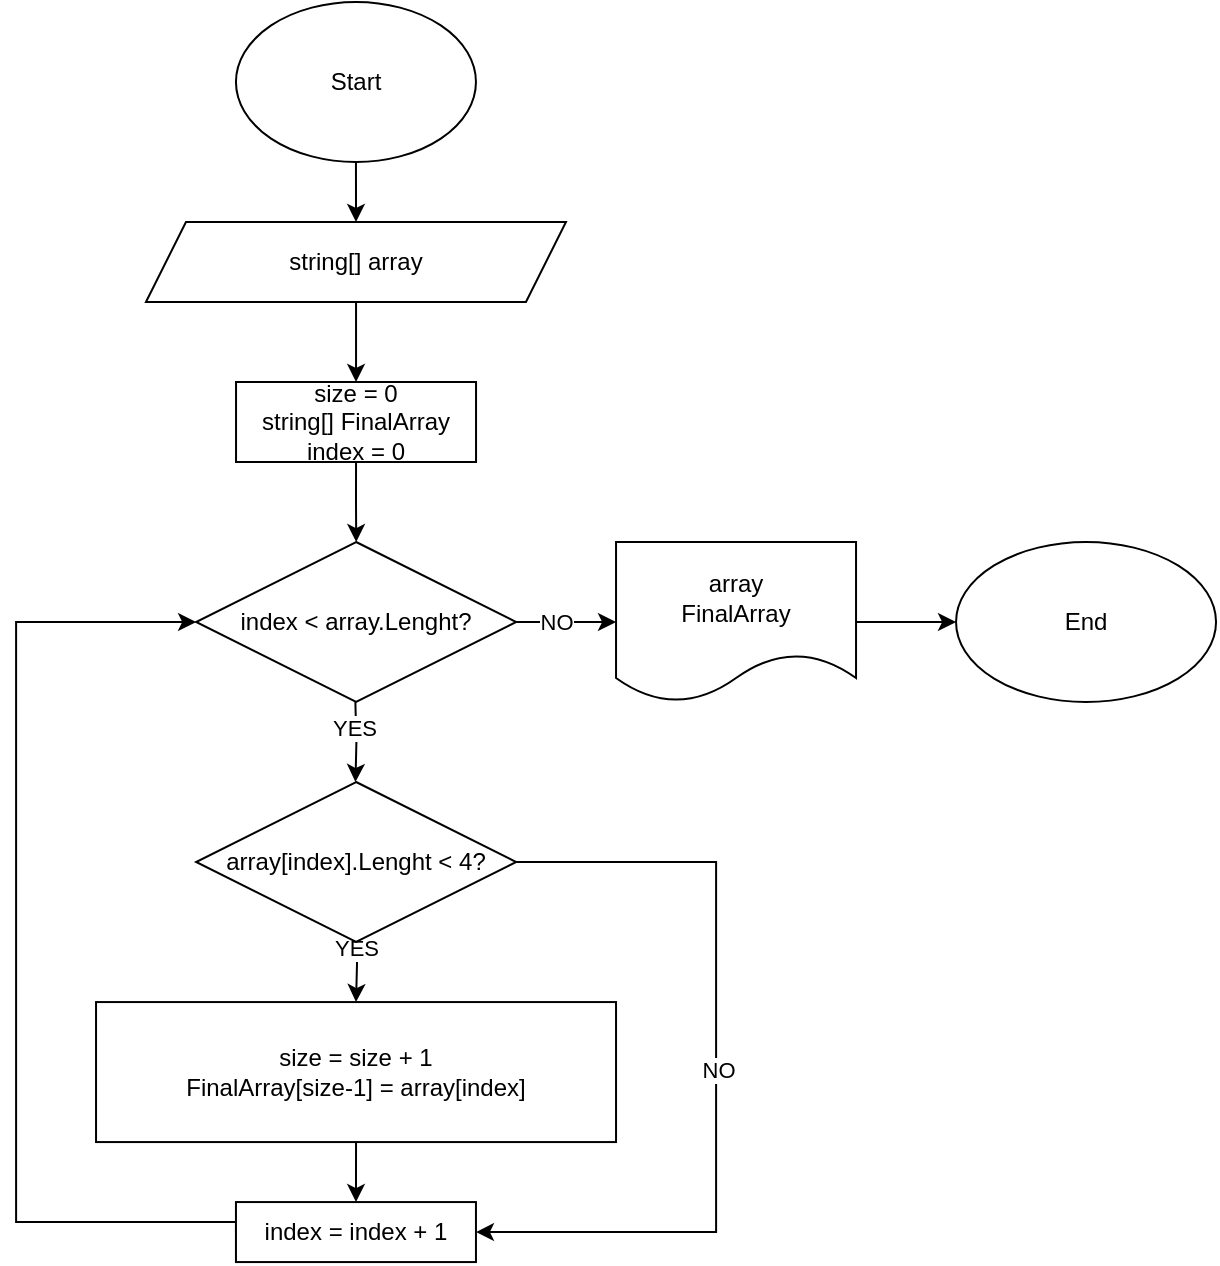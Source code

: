 <mxfile version="24.3.1" type="device">
  <diagram name="Страница — 1" id="b9M6IDYRh0MHp6kh6aVx">
    <mxGraphModel dx="1232" dy="1098" grid="1" gridSize="10" guides="1" tooltips="1" connect="1" arrows="1" fold="1" page="1" pageScale="1" pageWidth="827" pageHeight="1169" math="0" shadow="0">
      <root>
        <mxCell id="0" />
        <mxCell id="1" parent="0" />
        <mxCell id="GWCbP-KEdxwGJcEZZ_Bn-3" value="" style="edgeStyle=orthogonalEdgeStyle;rounded=0;orthogonalLoop=1;jettySize=auto;html=1;" parent="1" source="GWCbP-KEdxwGJcEZZ_Bn-1" target="GWCbP-KEdxwGJcEZZ_Bn-2" edge="1">
          <mxGeometry relative="1" as="geometry" />
        </mxCell>
        <mxCell id="GWCbP-KEdxwGJcEZZ_Bn-1" value="Start" style="ellipse;whiteSpace=wrap;html=1;" parent="1" vertex="1">
          <mxGeometry x="222.98" y="130" width="120" height="80" as="geometry" />
        </mxCell>
        <mxCell id="GWCbP-KEdxwGJcEZZ_Bn-5" value="" style="edgeStyle=orthogonalEdgeStyle;rounded=0;orthogonalLoop=1;jettySize=auto;html=1;entryX=0.5;entryY=0;entryDx=0;entryDy=0;" parent="1" source="GWCbP-KEdxwGJcEZZ_Bn-2" target="AnwCroiLNOUmi8l1Znq_-7" edge="1">
          <mxGeometry relative="1" as="geometry">
            <mxPoint x="282.98" y="300" as="targetPoint" />
          </mxGeometry>
        </mxCell>
        <mxCell id="GWCbP-KEdxwGJcEZZ_Bn-2" value="string[] array" style="shape=parallelogram;perimeter=parallelogramPerimeter;whiteSpace=wrap;html=1;fixedSize=1;" parent="1" vertex="1">
          <mxGeometry x="177.98" y="240" width="210" height="40" as="geometry" />
        </mxCell>
        <mxCell id="AnwCroiLNOUmi8l1Znq_-6" value="" style="edgeStyle=orthogonalEdgeStyle;rounded=0;orthogonalLoop=1;jettySize=auto;html=1;exitX=0.5;exitY=1;exitDx=0;exitDy=0;" edge="1" parent="1" source="AnwCroiLNOUmi8l1Znq_-7" target="AnwCroiLNOUmi8l1Znq_-12">
          <mxGeometry relative="1" as="geometry" />
        </mxCell>
        <mxCell id="AnwCroiLNOUmi8l1Znq_-7" value="size = 0&lt;div&gt;string[] FinalArray&lt;br&gt;index = 0&lt;/div&gt;" style="whiteSpace=wrap;html=1;" vertex="1" parent="1">
          <mxGeometry x="223.02" y="320" width="120" height="40" as="geometry" />
        </mxCell>
        <mxCell id="AnwCroiLNOUmi8l1Znq_-8" value="" style="edgeStyle=orthogonalEdgeStyle;rounded=0;orthogonalLoop=1;jettySize=auto;html=1;entryX=0.5;entryY=0;entryDx=0;entryDy=0;" edge="1" parent="1" target="AnwCroiLNOUmi8l1Znq_-14">
          <mxGeometry relative="1" as="geometry">
            <mxPoint x="283.02" y="625.043" as="targetPoint" />
            <mxPoint x="283.02" y="590.003" as="sourcePoint" />
          </mxGeometry>
        </mxCell>
        <mxCell id="AnwCroiLNOUmi8l1Znq_-9" value="YES" style="edgeLabel;html=1;align=center;verticalAlign=middle;resizable=0;points=[];" connectable="0" vertex="1" parent="AnwCroiLNOUmi8l1Znq_-8">
          <mxGeometry x="-0.378" y="-1" relative="1" as="geometry">
            <mxPoint as="offset" />
          </mxGeometry>
        </mxCell>
        <mxCell id="AnwCroiLNOUmi8l1Znq_-10" value="" style="edgeStyle=orthogonalEdgeStyle;rounded=0;orthogonalLoop=1;jettySize=auto;html=1;" edge="1" parent="1" source="AnwCroiLNOUmi8l1Znq_-12" target="AnwCroiLNOUmi8l1Znq_-18">
          <mxGeometry relative="1" as="geometry" />
        </mxCell>
        <mxCell id="AnwCroiLNOUmi8l1Znq_-11" value="NO" style="edgeLabel;html=1;align=center;verticalAlign=middle;resizable=0;points=[];" connectable="0" vertex="1" parent="AnwCroiLNOUmi8l1Znq_-10">
          <mxGeometry x="0.087" y="1" relative="1" as="geometry">
            <mxPoint x="-7" y="1" as="offset" />
          </mxGeometry>
        </mxCell>
        <mxCell id="AnwCroiLNOUmi8l1Znq_-12" value="index &amp;lt; array.Lenght?" style="rhombus;whiteSpace=wrap;html=1;" vertex="1" parent="1">
          <mxGeometry x="203.06" y="400" width="160" height="80" as="geometry" />
        </mxCell>
        <mxCell id="AnwCroiLNOUmi8l1Znq_-13" value="" style="edgeStyle=orthogonalEdgeStyle;rounded=0;orthogonalLoop=1;jettySize=auto;html=1;exitX=0.5;exitY=1;exitDx=0;exitDy=0;" edge="1" parent="1" source="AnwCroiLNOUmi8l1Znq_-14" target="AnwCroiLNOUmi8l1Znq_-16">
          <mxGeometry relative="1" as="geometry">
            <mxPoint x="283.02" y="710.03" as="sourcePoint" />
          </mxGeometry>
        </mxCell>
        <mxCell id="AnwCroiLNOUmi8l1Znq_-14" value="size = size + 1&lt;div&gt;FinalArray[size-1] = array[index]&lt;/div&gt;" style="whiteSpace=wrap;html=1;" vertex="1" parent="1">
          <mxGeometry x="153.02" y="630.03" width="260" height="70" as="geometry" />
        </mxCell>
        <mxCell id="AnwCroiLNOUmi8l1Znq_-15" style="edgeStyle=orthogonalEdgeStyle;rounded=0;orthogonalLoop=1;jettySize=auto;html=1;exitX=0;exitY=0.5;exitDx=0;exitDy=0;entryX=0;entryY=0.5;entryDx=0;entryDy=0;" edge="1" parent="1" source="AnwCroiLNOUmi8l1Znq_-16" target="AnwCroiLNOUmi8l1Znq_-12">
          <mxGeometry relative="1" as="geometry">
            <Array as="points">
              <mxPoint x="223.06" y="740" />
              <mxPoint x="113.06" y="740" />
              <mxPoint x="113.06" y="440" />
            </Array>
          </mxGeometry>
        </mxCell>
        <mxCell id="AnwCroiLNOUmi8l1Znq_-16" value="index = index + 1" style="whiteSpace=wrap;html=1;" vertex="1" parent="1">
          <mxGeometry x="222.98" y="730.03" width="120" height="30" as="geometry" />
        </mxCell>
        <mxCell id="AnwCroiLNOUmi8l1Znq_-17" value="" style="edgeStyle=orthogonalEdgeStyle;rounded=0;orthogonalLoop=1;jettySize=auto;html=1;" edge="1" parent="1" source="AnwCroiLNOUmi8l1Znq_-18" target="AnwCroiLNOUmi8l1Znq_-19">
          <mxGeometry relative="1" as="geometry" />
        </mxCell>
        <mxCell id="AnwCroiLNOUmi8l1Znq_-18" value="array&lt;div&gt;FinalArray&lt;/div&gt;" style="shape=document;whiteSpace=wrap;html=1;boundedLbl=1;" vertex="1" parent="1">
          <mxGeometry x="413.02" y="400" width="120" height="80" as="geometry" />
        </mxCell>
        <mxCell id="AnwCroiLNOUmi8l1Znq_-19" value="End" style="ellipse;whiteSpace=wrap;html=1;" vertex="1" parent="1">
          <mxGeometry x="583.02" y="400" width="130" height="80" as="geometry" />
        </mxCell>
        <mxCell id="AnwCroiLNOUmi8l1Znq_-23" style="edgeStyle=orthogonalEdgeStyle;rounded=0;orthogonalLoop=1;jettySize=auto;html=1;exitX=1;exitY=0.5;exitDx=0;exitDy=0;entryX=1;entryY=0.5;entryDx=0;entryDy=0;" edge="1" parent="1" source="AnwCroiLNOUmi8l1Znq_-20" target="AnwCroiLNOUmi8l1Znq_-16">
          <mxGeometry relative="1" as="geometry">
            <Array as="points">
              <mxPoint x="463.06" y="560" />
              <mxPoint x="463.06" y="745" />
            </Array>
          </mxGeometry>
        </mxCell>
        <mxCell id="AnwCroiLNOUmi8l1Znq_-24" value="NO" style="edgeLabel;html=1;align=center;verticalAlign=middle;resizable=0;points=[];" vertex="1" connectable="0" parent="AnwCroiLNOUmi8l1Znq_-23">
          <mxGeometry x="0.006" y="1" relative="1" as="geometry">
            <mxPoint as="offset" />
          </mxGeometry>
        </mxCell>
        <mxCell id="AnwCroiLNOUmi8l1Znq_-20" value="array[index].Lenght &amp;lt; 4?" style="rhombus;whiteSpace=wrap;html=1;" vertex="1" parent="1">
          <mxGeometry x="203.06" y="520" width="160" height="80" as="geometry" />
        </mxCell>
        <mxCell id="AnwCroiLNOUmi8l1Znq_-21" value="" style="edgeStyle=orthogonalEdgeStyle;rounded=0;orthogonalLoop=1;jettySize=auto;html=1;entryX=0.5;entryY=0;entryDx=0;entryDy=0;" edge="1" parent="1">
          <mxGeometry relative="1" as="geometry">
            <mxPoint x="282.73" y="520" as="targetPoint" />
            <mxPoint x="282.69" y="480.003" as="sourcePoint" />
          </mxGeometry>
        </mxCell>
        <mxCell id="AnwCroiLNOUmi8l1Znq_-22" value="YES" style="edgeLabel;html=1;align=center;verticalAlign=middle;resizable=0;points=[];" connectable="0" vertex="1" parent="AnwCroiLNOUmi8l1Znq_-21">
          <mxGeometry x="-0.378" y="-1" relative="1" as="geometry">
            <mxPoint as="offset" />
          </mxGeometry>
        </mxCell>
      </root>
    </mxGraphModel>
  </diagram>
</mxfile>
